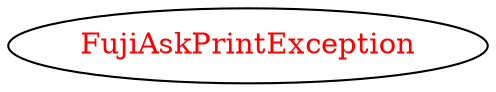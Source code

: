 digraph dependencyGraph {
 concentrate=true;
 ranksep="2.0";
 rankdir="LR"; 
 splines="ortho";
"FujiAskPrintException" [fontcolor="red"];
}